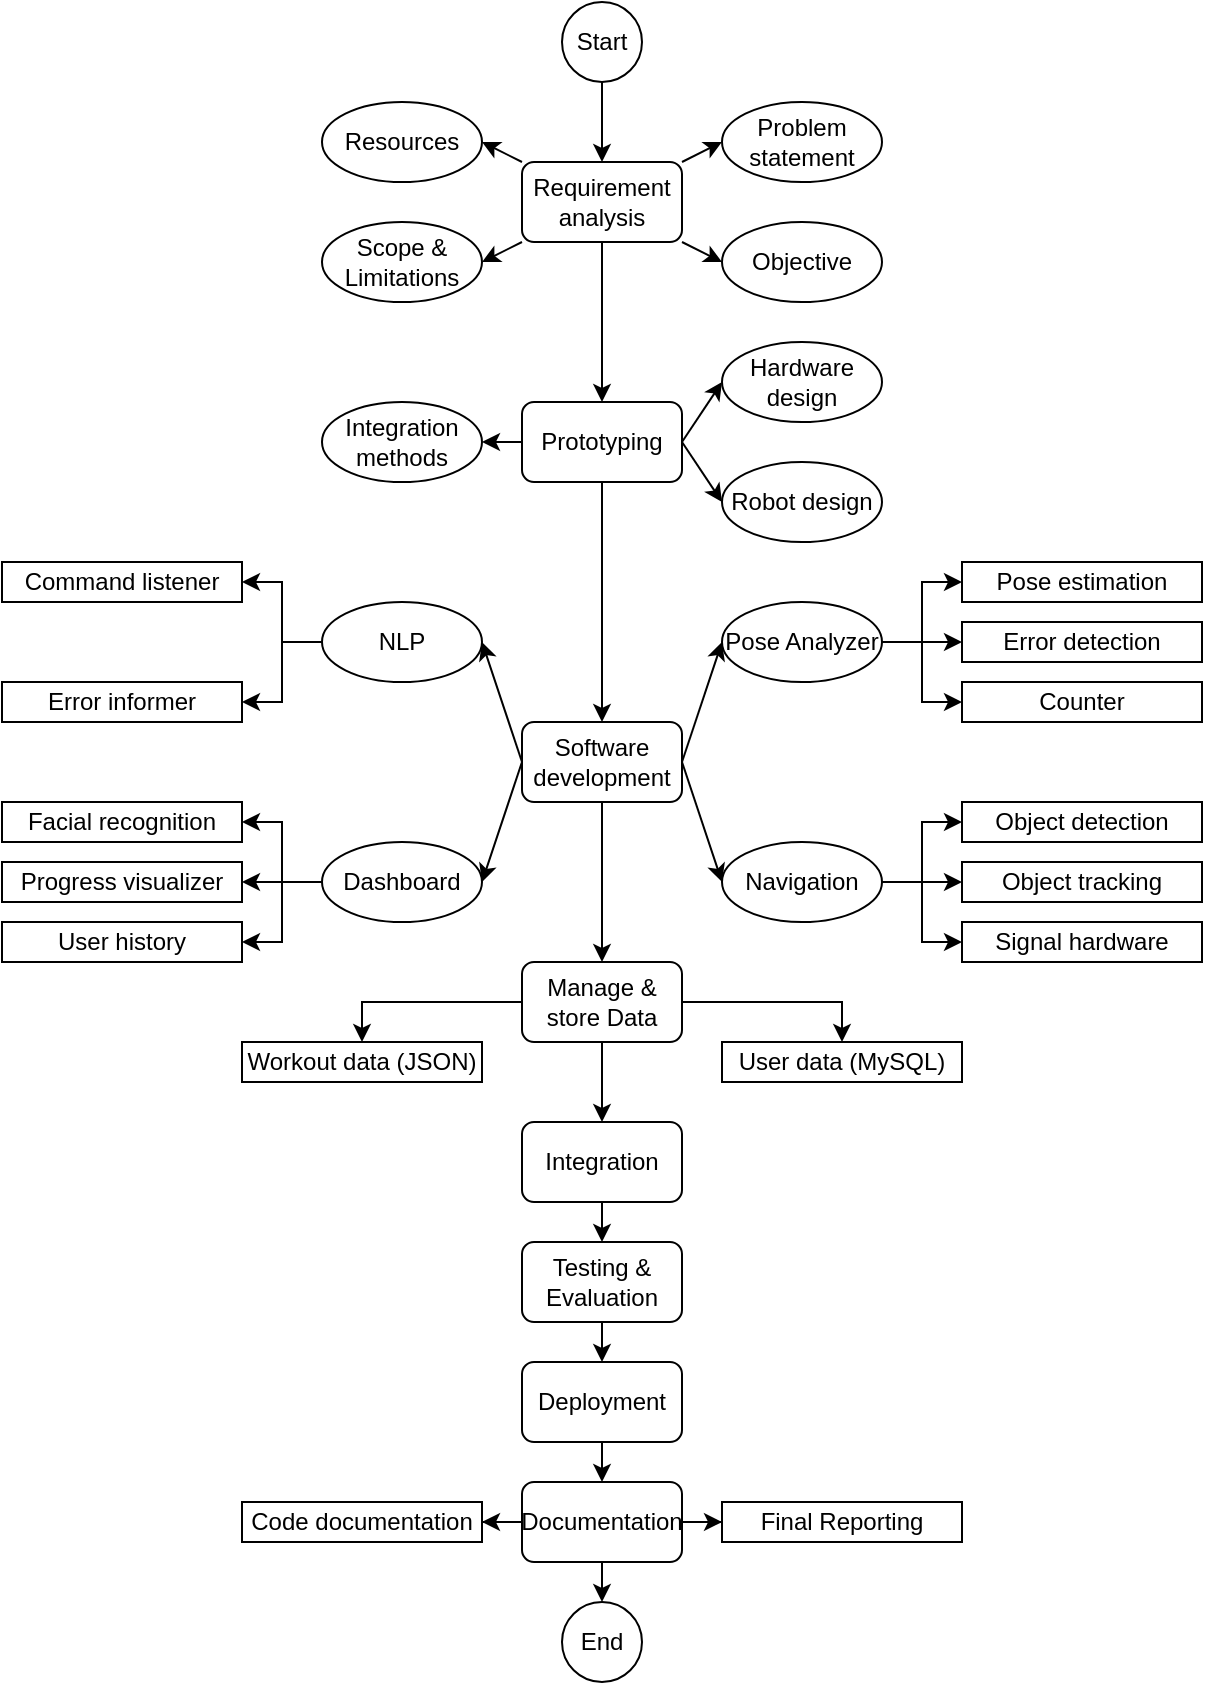 <mxfile version="24.4.4" type="google">
  <diagram name="Page-1" id="W0ttQjO-nickcAX7TSvd">
    <mxGraphModel grid="1" page="1" gridSize="10" guides="1" tooltips="1" connect="1" arrows="1" fold="1" pageScale="1" pageWidth="850" pageHeight="1100" math="0" shadow="0">
      <root>
        <mxCell id="0" />
        <mxCell id="1" parent="0" />
        <mxCell id="n10IZIi8AZ3x5ePiOecm-11" style="edgeStyle=orthogonalEdgeStyle;rounded=0;orthogonalLoop=1;jettySize=auto;html=1;exitX=0.5;exitY=1;exitDx=0;exitDy=0;" edge="1" parent="1" source="n10IZIi8AZ3x5ePiOecm-1" target="n10IZIi8AZ3x5ePiOecm-2">
          <mxGeometry relative="1" as="geometry" />
        </mxCell>
        <mxCell id="n10IZIi8AZ3x5ePiOecm-1" value="Start" style="ellipse;whiteSpace=wrap;html=1;aspect=fixed;" vertex="1" parent="1">
          <mxGeometry x="400" y="120" width="40" height="40" as="geometry" />
        </mxCell>
        <mxCell id="n10IZIi8AZ3x5ePiOecm-5" style="rounded=0;orthogonalLoop=1;jettySize=auto;html=1;exitX=1;exitY=0;exitDx=0;exitDy=0;entryX=0;entryY=0.5;entryDx=0;entryDy=0;" edge="1" parent="1" source="n10IZIi8AZ3x5ePiOecm-2" target="n10IZIi8AZ3x5ePiOecm-3">
          <mxGeometry relative="1" as="geometry" />
        </mxCell>
        <mxCell id="n10IZIi8AZ3x5ePiOecm-6" style="rounded=0;orthogonalLoop=1;jettySize=auto;html=1;exitX=1;exitY=1;exitDx=0;exitDy=0;entryX=0;entryY=0.5;entryDx=0;entryDy=0;" edge="1" parent="1" source="n10IZIi8AZ3x5ePiOecm-2" target="n10IZIi8AZ3x5ePiOecm-4">
          <mxGeometry relative="1" as="geometry" />
        </mxCell>
        <mxCell id="n10IZIi8AZ3x5ePiOecm-9" style="rounded=0;orthogonalLoop=1;jettySize=auto;html=1;exitX=0;exitY=0;exitDx=0;exitDy=0;entryX=1;entryY=0.5;entryDx=0;entryDy=0;" edge="1" parent="1" source="n10IZIi8AZ3x5ePiOecm-2" target="n10IZIi8AZ3x5ePiOecm-7">
          <mxGeometry relative="1" as="geometry" />
        </mxCell>
        <mxCell id="n10IZIi8AZ3x5ePiOecm-10" style="rounded=0;orthogonalLoop=1;jettySize=auto;html=1;exitX=0;exitY=1;exitDx=0;exitDy=0;entryX=1;entryY=0.5;entryDx=0;entryDy=0;" edge="1" parent="1" source="n10IZIi8AZ3x5ePiOecm-2" target="n10IZIi8AZ3x5ePiOecm-8">
          <mxGeometry relative="1" as="geometry" />
        </mxCell>
        <mxCell id="n10IZIi8AZ3x5ePiOecm-21" style="edgeStyle=orthogonalEdgeStyle;rounded=0;orthogonalLoop=1;jettySize=auto;html=1;exitX=0.5;exitY=1;exitDx=0;exitDy=0;entryX=0.5;entryY=0;entryDx=0;entryDy=0;" edge="1" parent="1" source="n10IZIi8AZ3x5ePiOecm-2" target="n10IZIi8AZ3x5ePiOecm-13">
          <mxGeometry relative="1" as="geometry" />
        </mxCell>
        <mxCell id="n10IZIi8AZ3x5ePiOecm-2" value="Requirement analysis" style="rounded=1;whiteSpace=wrap;html=1;" vertex="1" parent="1">
          <mxGeometry x="380" y="200" width="80" height="40" as="geometry" />
        </mxCell>
        <mxCell id="n10IZIi8AZ3x5ePiOecm-3" value="Problem statement" style="ellipse;whiteSpace=wrap;html=1;" vertex="1" parent="1">
          <mxGeometry x="480" y="170" width="80" height="40" as="geometry" />
        </mxCell>
        <mxCell id="n10IZIi8AZ3x5ePiOecm-4" value="Objective" style="ellipse;whiteSpace=wrap;html=1;" vertex="1" parent="1">
          <mxGeometry x="480" y="230" width="80" height="40" as="geometry" />
        </mxCell>
        <mxCell id="n10IZIi8AZ3x5ePiOecm-7" value="Resources" style="ellipse;whiteSpace=wrap;html=1;" vertex="1" parent="1">
          <mxGeometry x="280" y="170" width="80" height="40" as="geometry" />
        </mxCell>
        <mxCell id="n10IZIi8AZ3x5ePiOecm-8" value="Scope &amp;amp; Limitations" style="ellipse;whiteSpace=wrap;html=1;" vertex="1" parent="1">
          <mxGeometry x="280" y="230" width="80" height="40" as="geometry" />
        </mxCell>
        <mxCell id="n10IZIi8AZ3x5ePiOecm-18" style="rounded=0;orthogonalLoop=1;jettySize=auto;html=1;exitX=1;exitY=0.5;exitDx=0;exitDy=0;entryX=0;entryY=0.5;entryDx=0;entryDy=0;" edge="1" parent="1" source="n10IZIi8AZ3x5ePiOecm-13" target="n10IZIi8AZ3x5ePiOecm-14">
          <mxGeometry relative="1" as="geometry" />
        </mxCell>
        <mxCell id="n10IZIi8AZ3x5ePiOecm-19" style="rounded=0;orthogonalLoop=1;jettySize=auto;html=1;exitX=1;exitY=0.5;exitDx=0;exitDy=0;entryX=0;entryY=0.5;entryDx=0;entryDy=0;" edge="1" parent="1" source="n10IZIi8AZ3x5ePiOecm-13" target="n10IZIi8AZ3x5ePiOecm-15">
          <mxGeometry relative="1" as="geometry" />
        </mxCell>
        <mxCell id="n10IZIi8AZ3x5ePiOecm-20" style="edgeStyle=orthogonalEdgeStyle;rounded=0;orthogonalLoop=1;jettySize=auto;html=1;exitX=0;exitY=0.5;exitDx=0;exitDy=0;entryX=1;entryY=0.5;entryDx=0;entryDy=0;" edge="1" parent="1" source="n10IZIi8AZ3x5ePiOecm-13" target="n10IZIi8AZ3x5ePiOecm-16">
          <mxGeometry relative="1" as="geometry" />
        </mxCell>
        <mxCell id="n10IZIi8AZ3x5ePiOecm-64" style="edgeStyle=orthogonalEdgeStyle;rounded=0;orthogonalLoop=1;jettySize=auto;html=1;exitX=0.5;exitY=1;exitDx=0;exitDy=0;" edge="1" parent="1" source="n10IZIi8AZ3x5ePiOecm-13" target="n10IZIi8AZ3x5ePiOecm-22">
          <mxGeometry relative="1" as="geometry" />
        </mxCell>
        <mxCell id="n10IZIi8AZ3x5ePiOecm-13" value="Prototyping" style="rounded=1;whiteSpace=wrap;html=1;" vertex="1" parent="1">
          <mxGeometry x="380" y="320" width="80" height="40" as="geometry" />
        </mxCell>
        <mxCell id="n10IZIi8AZ3x5ePiOecm-14" value="Hardware design" style="ellipse;whiteSpace=wrap;html=1;" vertex="1" parent="1">
          <mxGeometry x="480" y="290" width="80" height="40" as="geometry" />
        </mxCell>
        <mxCell id="n10IZIi8AZ3x5ePiOecm-15" value="Robot design" style="ellipse;whiteSpace=wrap;html=1;" vertex="1" parent="1">
          <mxGeometry x="480" y="350" width="80" height="40" as="geometry" />
        </mxCell>
        <mxCell id="n10IZIi8AZ3x5ePiOecm-16" value="Integration methods" style="ellipse;whiteSpace=wrap;html=1;" vertex="1" parent="1">
          <mxGeometry x="280" y="320" width="80" height="40" as="geometry" />
        </mxCell>
        <mxCell id="n10IZIi8AZ3x5ePiOecm-60" style="rounded=0;orthogonalLoop=1;jettySize=auto;html=1;exitX=1;exitY=0.5;exitDx=0;exitDy=0;entryX=0;entryY=0.5;entryDx=0;entryDy=0;" edge="1" parent="1" source="n10IZIi8AZ3x5ePiOecm-22" target="n10IZIi8AZ3x5ePiOecm-23">
          <mxGeometry relative="1" as="geometry" />
        </mxCell>
        <mxCell id="n10IZIi8AZ3x5ePiOecm-61" style="rounded=0;orthogonalLoop=1;jettySize=auto;html=1;exitX=1;exitY=0.5;exitDx=0;exitDy=0;entryX=0;entryY=0.5;entryDx=0;entryDy=0;" edge="1" parent="1" source="n10IZIi8AZ3x5ePiOecm-22" target="n10IZIi8AZ3x5ePiOecm-24">
          <mxGeometry relative="1" as="geometry" />
        </mxCell>
        <mxCell id="n10IZIi8AZ3x5ePiOecm-62" style="rounded=0;orthogonalLoop=1;jettySize=auto;html=1;exitX=0;exitY=0.5;exitDx=0;exitDy=0;entryX=1;entryY=0.5;entryDx=0;entryDy=0;" edge="1" parent="1" source="n10IZIi8AZ3x5ePiOecm-22" target="n10IZIi8AZ3x5ePiOecm-25">
          <mxGeometry relative="1" as="geometry" />
        </mxCell>
        <mxCell id="n10IZIi8AZ3x5ePiOecm-63" style="rounded=0;orthogonalLoop=1;jettySize=auto;html=1;entryX=1;entryY=0.5;entryDx=0;entryDy=0;exitX=0;exitY=0.5;exitDx=0;exitDy=0;" edge="1" parent="1" source="n10IZIi8AZ3x5ePiOecm-22" target="n10IZIi8AZ3x5ePiOecm-26">
          <mxGeometry relative="1" as="geometry" />
        </mxCell>
        <mxCell id="n10IZIi8AZ3x5ePiOecm-72" value="" style="edgeStyle=orthogonalEdgeStyle;rounded=0;orthogonalLoop=1;jettySize=auto;html=1;" edge="1" parent="1" source="n10IZIi8AZ3x5ePiOecm-22" target="n10IZIi8AZ3x5ePiOecm-65">
          <mxGeometry relative="1" as="geometry" />
        </mxCell>
        <mxCell id="n10IZIi8AZ3x5ePiOecm-22" value="Software development" style="rounded=1;whiteSpace=wrap;html=1;" vertex="1" parent="1">
          <mxGeometry x="380" y="480" width="80" height="40" as="geometry" />
        </mxCell>
        <mxCell id="n10IZIi8AZ3x5ePiOecm-34" style="edgeStyle=orthogonalEdgeStyle;rounded=0;orthogonalLoop=1;jettySize=auto;html=1;exitX=1;exitY=0.5;exitDx=0;exitDy=0;entryX=0;entryY=0.5;entryDx=0;entryDy=0;" edge="1" parent="1" source="n10IZIi8AZ3x5ePiOecm-23" target="n10IZIi8AZ3x5ePiOecm-29">
          <mxGeometry relative="1" as="geometry" />
        </mxCell>
        <mxCell id="n10IZIi8AZ3x5ePiOecm-35" style="edgeStyle=orthogonalEdgeStyle;rounded=0;orthogonalLoop=1;jettySize=auto;html=1;exitX=1;exitY=0.5;exitDx=0;exitDy=0;entryX=0;entryY=0.5;entryDx=0;entryDy=0;" edge="1" parent="1" source="n10IZIi8AZ3x5ePiOecm-23" target="n10IZIi8AZ3x5ePiOecm-30">
          <mxGeometry relative="1" as="geometry" />
        </mxCell>
        <mxCell id="n10IZIi8AZ3x5ePiOecm-36" style="edgeStyle=orthogonalEdgeStyle;rounded=0;orthogonalLoop=1;jettySize=auto;html=1;exitX=1;exitY=0.5;exitDx=0;exitDy=0;entryX=0;entryY=0.5;entryDx=0;entryDy=0;" edge="1" parent="1" source="n10IZIi8AZ3x5ePiOecm-23" target="n10IZIi8AZ3x5ePiOecm-32">
          <mxGeometry relative="1" as="geometry" />
        </mxCell>
        <mxCell id="n10IZIi8AZ3x5ePiOecm-23" value="Pose Analyzer" style="ellipse;whiteSpace=wrap;html=1;" vertex="1" parent="1">
          <mxGeometry x="480" y="420" width="80" height="40" as="geometry" />
        </mxCell>
        <mxCell id="n10IZIi8AZ3x5ePiOecm-54" style="edgeStyle=orthogonalEdgeStyle;rounded=0;orthogonalLoop=1;jettySize=auto;html=1;exitX=1;exitY=0.5;exitDx=0;exitDy=0;entryX=0;entryY=0.5;entryDx=0;entryDy=0;" edge="1" parent="1" source="n10IZIi8AZ3x5ePiOecm-24" target="n10IZIi8AZ3x5ePiOecm-37">
          <mxGeometry relative="1" as="geometry" />
        </mxCell>
        <mxCell id="n10IZIi8AZ3x5ePiOecm-56" style="edgeStyle=orthogonalEdgeStyle;rounded=0;orthogonalLoop=1;jettySize=auto;html=1;exitX=1;exitY=0.5;exitDx=0;exitDy=0;entryX=0;entryY=0.5;entryDx=0;entryDy=0;" edge="1" parent="1" source="n10IZIi8AZ3x5ePiOecm-24" target="n10IZIi8AZ3x5ePiOecm-38">
          <mxGeometry relative="1" as="geometry" />
        </mxCell>
        <mxCell id="n10IZIi8AZ3x5ePiOecm-57" style="edgeStyle=orthogonalEdgeStyle;rounded=0;orthogonalLoop=1;jettySize=auto;html=1;exitX=1;exitY=0.5;exitDx=0;exitDy=0;entryX=0;entryY=0.5;entryDx=0;entryDy=0;" edge="1" parent="1" source="n10IZIi8AZ3x5ePiOecm-24" target="n10IZIi8AZ3x5ePiOecm-41">
          <mxGeometry relative="1" as="geometry" />
        </mxCell>
        <mxCell id="n10IZIi8AZ3x5ePiOecm-24" value="Navigation" style="ellipse;whiteSpace=wrap;html=1;" vertex="1" parent="1">
          <mxGeometry x="480" y="540" width="80" height="40" as="geometry" />
        </mxCell>
        <mxCell id="n10IZIi8AZ3x5ePiOecm-45" style="edgeStyle=orthogonalEdgeStyle;rounded=0;orthogonalLoop=1;jettySize=auto;html=1;exitX=0;exitY=0.5;exitDx=0;exitDy=0;entryX=1;entryY=0.5;entryDx=0;entryDy=0;" edge="1" parent="1" source="n10IZIi8AZ3x5ePiOecm-25" target="n10IZIi8AZ3x5ePiOecm-39">
          <mxGeometry relative="1" as="geometry" />
        </mxCell>
        <mxCell id="n10IZIi8AZ3x5ePiOecm-46" style="edgeStyle=orthogonalEdgeStyle;rounded=0;orthogonalLoop=1;jettySize=auto;html=1;exitX=0;exitY=0.5;exitDx=0;exitDy=0;" edge="1" parent="1" source="n10IZIi8AZ3x5ePiOecm-25" target="n10IZIi8AZ3x5ePiOecm-40">
          <mxGeometry relative="1" as="geometry" />
        </mxCell>
        <mxCell id="n10IZIi8AZ3x5ePiOecm-25" value="NLP" style="ellipse;whiteSpace=wrap;html=1;" vertex="1" parent="1">
          <mxGeometry x="280" y="420" width="80" height="40" as="geometry" />
        </mxCell>
        <mxCell id="n10IZIi8AZ3x5ePiOecm-51" style="edgeStyle=orthogonalEdgeStyle;rounded=0;orthogonalLoop=1;jettySize=auto;html=1;entryX=1;entryY=0.5;entryDx=0;entryDy=0;" edge="1" parent="1" source="n10IZIi8AZ3x5ePiOecm-26" target="n10IZIi8AZ3x5ePiOecm-42">
          <mxGeometry relative="1" as="geometry" />
        </mxCell>
        <mxCell id="n10IZIi8AZ3x5ePiOecm-52" style="edgeStyle=orthogonalEdgeStyle;rounded=0;orthogonalLoop=1;jettySize=auto;html=1;" edge="1" parent="1" source="n10IZIi8AZ3x5ePiOecm-26" target="n10IZIi8AZ3x5ePiOecm-43">
          <mxGeometry relative="1" as="geometry" />
        </mxCell>
        <mxCell id="n10IZIi8AZ3x5ePiOecm-53" style="edgeStyle=orthogonalEdgeStyle;rounded=0;orthogonalLoop=1;jettySize=auto;html=1;entryX=1;entryY=0.5;entryDx=0;entryDy=0;" edge="1" parent="1" source="n10IZIi8AZ3x5ePiOecm-26" target="n10IZIi8AZ3x5ePiOecm-44">
          <mxGeometry relative="1" as="geometry" />
        </mxCell>
        <mxCell id="n10IZIi8AZ3x5ePiOecm-26" value="Dashboard" style="ellipse;whiteSpace=wrap;html=1;" vertex="1" parent="1">
          <mxGeometry x="280" y="540" width="80" height="40" as="geometry" />
        </mxCell>
        <mxCell id="n10IZIi8AZ3x5ePiOecm-29" value="Pose estimation" style="rounded=0;whiteSpace=wrap;html=1;" vertex="1" parent="1">
          <mxGeometry x="600" y="400" width="120" height="20" as="geometry" />
        </mxCell>
        <mxCell id="n10IZIi8AZ3x5ePiOecm-30" value="Error detection" style="rounded=0;whiteSpace=wrap;html=1;" vertex="1" parent="1">
          <mxGeometry x="600" y="430" width="120" height="20" as="geometry" />
        </mxCell>
        <mxCell id="n10IZIi8AZ3x5ePiOecm-32" value="Counter" style="rounded=0;whiteSpace=wrap;html=1;" vertex="1" parent="1">
          <mxGeometry x="600" y="460" width="120" height="20" as="geometry" />
        </mxCell>
        <mxCell id="n10IZIi8AZ3x5ePiOecm-37" value="Object detection" style="rounded=0;whiteSpace=wrap;html=1;" vertex="1" parent="1">
          <mxGeometry x="600" y="520" width="120" height="20" as="geometry" />
        </mxCell>
        <mxCell id="n10IZIi8AZ3x5ePiOecm-38" value="Object tracking" style="rounded=0;whiteSpace=wrap;html=1;" vertex="1" parent="1">
          <mxGeometry x="600" y="550" width="120" height="20" as="geometry" />
        </mxCell>
        <mxCell id="n10IZIi8AZ3x5ePiOecm-39" value="Command listener" style="rounded=0;whiteSpace=wrap;html=1;" vertex="1" parent="1">
          <mxGeometry x="120" y="400" width="120" height="20" as="geometry" />
        </mxCell>
        <mxCell id="n10IZIi8AZ3x5ePiOecm-40" value="Error informer" style="rounded=0;whiteSpace=wrap;html=1;" vertex="1" parent="1">
          <mxGeometry x="120" y="460" width="120" height="20" as="geometry" />
        </mxCell>
        <mxCell id="n10IZIi8AZ3x5ePiOecm-41" value="Signal hardware" style="rounded=0;whiteSpace=wrap;html=1;" vertex="1" parent="1">
          <mxGeometry x="600" y="580" width="120" height="20" as="geometry" />
        </mxCell>
        <mxCell id="n10IZIi8AZ3x5ePiOecm-42" value="Facial recognition" style="rounded=0;whiteSpace=wrap;html=1;" vertex="1" parent="1">
          <mxGeometry x="120" y="520" width="120" height="20" as="geometry" />
        </mxCell>
        <mxCell id="n10IZIi8AZ3x5ePiOecm-43" value="Progress visualizer" style="rounded=0;whiteSpace=wrap;html=1;" vertex="1" parent="1">
          <mxGeometry x="120" y="550" width="120" height="20" as="geometry" />
        </mxCell>
        <mxCell id="n10IZIi8AZ3x5ePiOecm-44" value="User history" style="rounded=0;whiteSpace=wrap;html=1;" vertex="1" parent="1">
          <mxGeometry x="120" y="580" width="120" height="20" as="geometry" />
        </mxCell>
        <mxCell id="n10IZIi8AZ3x5ePiOecm-70" style="edgeStyle=orthogonalEdgeStyle;rounded=0;orthogonalLoop=1;jettySize=auto;html=1;exitX=0;exitY=0.5;exitDx=0;exitDy=0;entryX=0.5;entryY=0;entryDx=0;entryDy=0;" edge="1" parent="1" source="n10IZIi8AZ3x5ePiOecm-65" target="n10IZIi8AZ3x5ePiOecm-68">
          <mxGeometry relative="1" as="geometry" />
        </mxCell>
        <mxCell id="n10IZIi8AZ3x5ePiOecm-71" style="edgeStyle=orthogonalEdgeStyle;rounded=0;orthogonalLoop=1;jettySize=auto;html=1;exitX=1;exitY=0.5;exitDx=0;exitDy=0;entryX=0.5;entryY=0;entryDx=0;entryDy=0;" edge="1" parent="1" source="n10IZIi8AZ3x5ePiOecm-65" target="n10IZIi8AZ3x5ePiOecm-69">
          <mxGeometry relative="1" as="geometry" />
        </mxCell>
        <mxCell id="n10IZIi8AZ3x5ePiOecm-83" value="" style="edgeStyle=orthogonalEdgeStyle;rounded=0;orthogonalLoop=1;jettySize=auto;html=1;" edge="1" parent="1" source="n10IZIi8AZ3x5ePiOecm-65" target="n10IZIi8AZ3x5ePiOecm-74">
          <mxGeometry relative="1" as="geometry" />
        </mxCell>
        <mxCell id="n10IZIi8AZ3x5ePiOecm-65" value="Manage &amp;amp; store Data" style="rounded=1;whiteSpace=wrap;html=1;" vertex="1" parent="1">
          <mxGeometry x="380" y="600" width="80" height="40" as="geometry" />
        </mxCell>
        <mxCell id="n10IZIi8AZ3x5ePiOecm-68" value="Workout data (JSON)" style="rounded=0;whiteSpace=wrap;html=1;" vertex="1" parent="1">
          <mxGeometry x="240" y="640" width="120" height="20" as="geometry" />
        </mxCell>
        <mxCell id="n10IZIi8AZ3x5ePiOecm-69" value="User data (MySQL)" style="rounded=0;whiteSpace=wrap;html=1;" vertex="1" parent="1">
          <mxGeometry x="480" y="640" width="120" height="20" as="geometry" />
        </mxCell>
        <mxCell id="n10IZIi8AZ3x5ePiOecm-87" style="edgeStyle=orthogonalEdgeStyle;rounded=0;orthogonalLoop=1;jettySize=auto;html=1;exitX=0.5;exitY=1;exitDx=0;exitDy=0;entryX=0.5;entryY=0;entryDx=0;entryDy=0;" edge="1" parent="1" source="n10IZIi8AZ3x5ePiOecm-73" target="n10IZIi8AZ3x5ePiOecm-75">
          <mxGeometry relative="1" as="geometry" />
        </mxCell>
        <mxCell id="n10IZIi8AZ3x5ePiOecm-73" value="Testing &amp;amp; Evaluation" style="rounded=1;whiteSpace=wrap;html=1;" vertex="1" parent="1">
          <mxGeometry x="380" y="740" width="80" height="40" as="geometry" />
        </mxCell>
        <mxCell id="n10IZIi8AZ3x5ePiOecm-86" style="edgeStyle=orthogonalEdgeStyle;rounded=0;orthogonalLoop=1;jettySize=auto;html=1;exitX=0.5;exitY=1;exitDx=0;exitDy=0;entryX=0.5;entryY=0;entryDx=0;entryDy=0;" edge="1" parent="1" source="n10IZIi8AZ3x5ePiOecm-74" target="n10IZIi8AZ3x5ePiOecm-73">
          <mxGeometry relative="1" as="geometry" />
        </mxCell>
        <mxCell id="n10IZIi8AZ3x5ePiOecm-74" value="Integration" style="rounded=1;whiteSpace=wrap;html=1;" vertex="1" parent="1">
          <mxGeometry x="380" y="680" width="80" height="40" as="geometry" />
        </mxCell>
        <mxCell id="n10IZIi8AZ3x5ePiOecm-88" style="edgeStyle=orthogonalEdgeStyle;rounded=0;orthogonalLoop=1;jettySize=auto;html=1;exitX=0.5;exitY=1;exitDx=0;exitDy=0;entryX=0.5;entryY=0;entryDx=0;entryDy=0;" edge="1" parent="1" source="n10IZIi8AZ3x5ePiOecm-75" target="n10IZIi8AZ3x5ePiOecm-76">
          <mxGeometry relative="1" as="geometry" />
        </mxCell>
        <mxCell id="n10IZIi8AZ3x5ePiOecm-75" value="Deployment" style="rounded=1;whiteSpace=wrap;html=1;" vertex="1" parent="1">
          <mxGeometry x="380" y="800" width="80" height="40" as="geometry" />
        </mxCell>
        <mxCell id="n10IZIi8AZ3x5ePiOecm-80" value="" style="edgeStyle=orthogonalEdgeStyle;rounded=0;orthogonalLoop=1;jettySize=auto;html=1;" edge="1" parent="1" source="n10IZIi8AZ3x5ePiOecm-76" target="n10IZIi8AZ3x5ePiOecm-79">
          <mxGeometry relative="1" as="geometry" />
        </mxCell>
        <mxCell id="n10IZIi8AZ3x5ePiOecm-82" value="" style="edgeStyle=orthogonalEdgeStyle;rounded=0;orthogonalLoop=1;jettySize=auto;html=1;" edge="1" parent="1" source="n10IZIi8AZ3x5ePiOecm-76" target="n10IZIi8AZ3x5ePiOecm-78">
          <mxGeometry relative="1" as="geometry" />
        </mxCell>
        <mxCell id="n10IZIi8AZ3x5ePiOecm-89" style="edgeStyle=orthogonalEdgeStyle;rounded=0;orthogonalLoop=1;jettySize=auto;html=1;exitX=0.5;exitY=1;exitDx=0;exitDy=0;entryX=0.5;entryY=0;entryDx=0;entryDy=0;" edge="1" parent="1" source="n10IZIi8AZ3x5ePiOecm-76" target="n10IZIi8AZ3x5ePiOecm-77">
          <mxGeometry relative="1" as="geometry" />
        </mxCell>
        <mxCell id="n10IZIi8AZ3x5ePiOecm-76" value="Documentation" style="rounded=1;whiteSpace=wrap;html=1;" vertex="1" parent="1">
          <mxGeometry x="380" y="860" width="80" height="40" as="geometry" />
        </mxCell>
        <mxCell id="n10IZIi8AZ3x5ePiOecm-77" value="End" style="ellipse;whiteSpace=wrap;html=1;aspect=fixed;" vertex="1" parent="1">
          <mxGeometry x="400" y="920" width="40" height="40" as="geometry" />
        </mxCell>
        <mxCell id="n10IZIi8AZ3x5ePiOecm-78" value="Final Reporting" style="rounded=0;whiteSpace=wrap;html=1;" vertex="1" parent="1">
          <mxGeometry x="480" y="870" width="120" height="20" as="geometry" />
        </mxCell>
        <mxCell id="n10IZIi8AZ3x5ePiOecm-79" value="Code documentation" style="rounded=0;whiteSpace=wrap;html=1;" vertex="1" parent="1">
          <mxGeometry x="240" y="870" width="120" height="20" as="geometry" />
        </mxCell>
      </root>
    </mxGraphModel>
  </diagram>
</mxfile>

